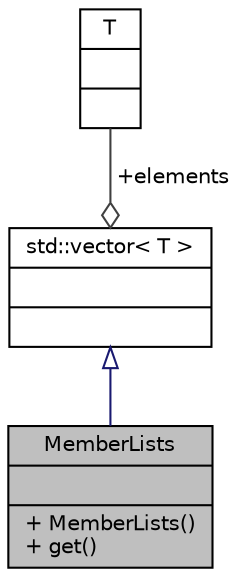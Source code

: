 digraph "MemberLists"
{
 // LATEX_PDF_SIZE
  edge [fontname="Helvetica",fontsize="10",labelfontname="Helvetica",labelfontsize="10"];
  node [fontname="Helvetica",fontsize="10",shape=record];
  Node1 [label="{MemberLists\n||+ MemberLists()\l+ get()\l}",height=0.2,width=0.4,color="black", fillcolor="grey75", style="filled", fontcolor="black",tooltip=" "];
  Node2 -> Node1 [dir="back",color="midnightblue",fontsize="10",style="solid",arrowtail="onormal",fontname="Helvetica"];
  Node2 [label="{std::vector\< T \>\n||}",height=0.2,width=0.4,color="black", fillcolor="white", style="filled",tooltip=" "];
  Node3 -> Node2 [color="grey25",fontsize="10",style="solid",label=" +elements" ,arrowhead="odiamond",fontname="Helvetica"];
  Node3 [label="{T\n||}",height=0.2,width=0.4,color="black", fillcolor="white", style="filled",tooltip=" "];
}
